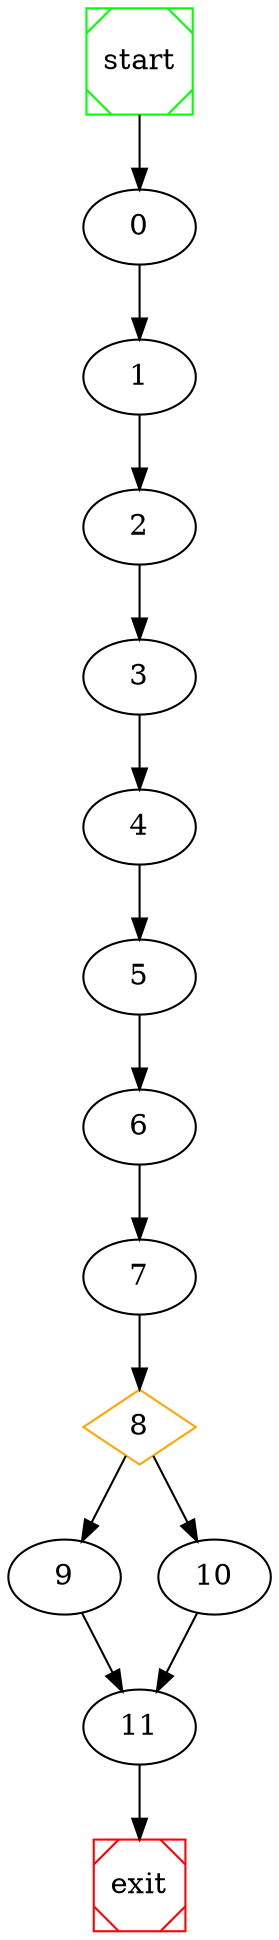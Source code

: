 # dot file created at runtime

digraph G {
	start -> 0;
	0 -> 1 ;
	1 -> 2 ;
	2 -> 3 ;
	3 -> 4 ;
	4 -> 5 ;
	5 -> 6 ;
	6 -> 7 ;
	8 [shape=diamond, color=orange] ;
	8 -> 9 ;
	8 -> 10 ;
	7 -> 8 ;
	9 -> 11 ;
	10 -> 11 ;
	11 -> exit;

	start [shape=Msquare, color=green];
	exit [shape=Msquare, color=red];
}